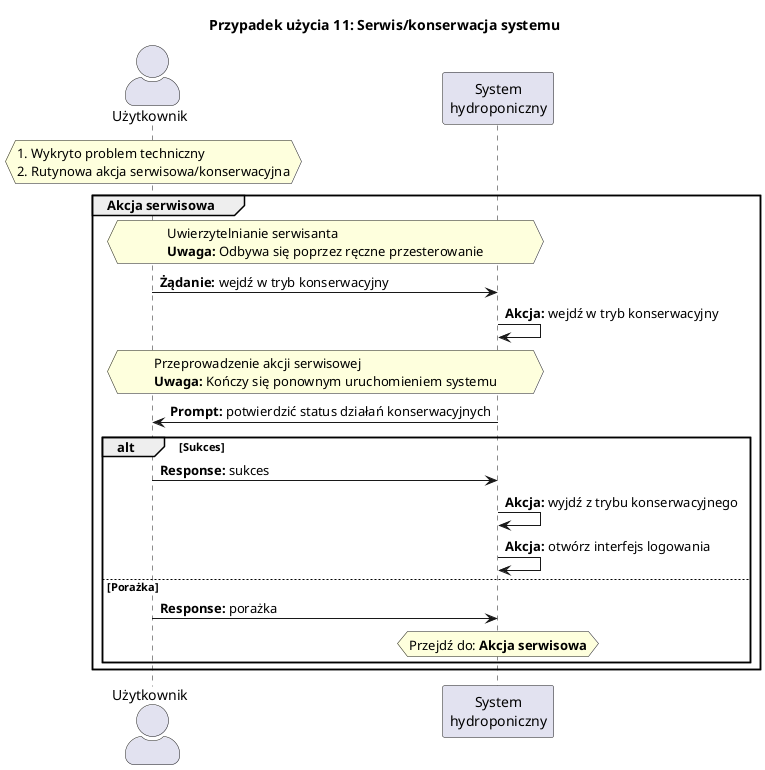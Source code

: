 @startuml us11

title Przypadek użycia 11: Serwis/konserwacja systemu

skinparam actorStyle awesome

actor Użytkownik as User
participant "System\nhydroponiczny" as System

hnote over User
    1. Wykryto problem techniczny
    2. Rutynowa akcja serwisowa/konserwacyjna
end hnote

group Akcja serwisowa

    hnote across
        Uwierzytelnianie serwisanta
        **Uwaga:** Odbywa się poprzez ręczne przesterowanie
    end hnote

    User -> System: **Żądanie:** wejdź w tryb konserwacyjny
    System -> System: **Akcja:** wejdź w tryb konserwacyjny

    hnote across
        Przeprowadzenie akcji serwisowej
        **Uwaga:** Kończy się ponownym uruchomieniem systemu
    end hnote

    System -> User: **Prompt:** potwierdzić status działań konserwacyjnych
    alt Sukces
        User -> System: **Response:** sukces
        System -> System: **Akcja:** wyjdź z trybu konserwacyjnego
        System -> System: **Akcja:** otwórz interfejs logowania
    else Porażka
        User -> System: **Response:** porażka
        hnote over System: Przejdź do: **Akcja serwisowa**
    end

end

@enduml
